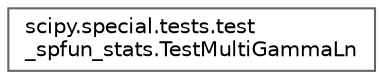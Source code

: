 digraph "Graphical Class Hierarchy"
{
 // LATEX_PDF_SIZE
  bgcolor="transparent";
  edge [fontname=Helvetica,fontsize=10,labelfontname=Helvetica,labelfontsize=10];
  node [fontname=Helvetica,fontsize=10,shape=box,height=0.2,width=0.4];
  rankdir="LR";
  Node0 [id="Node000000",label="scipy.special.tests.test\l_spfun_stats.TestMultiGammaLn",height=0.2,width=0.4,color="grey40", fillcolor="white", style="filled",URL="$db/dcd/classscipy_1_1special_1_1tests_1_1test__spfun__stats_1_1TestMultiGammaLn.html",tooltip=" "];
}
